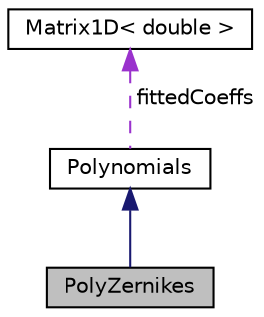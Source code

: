digraph "PolyZernikes"
{
  edge [fontname="Helvetica",fontsize="10",labelfontname="Helvetica",labelfontsize="10"];
  node [fontname="Helvetica",fontsize="10",shape=record];
  Node2 [label="PolyZernikes",height=0.2,width=0.4,color="black", fillcolor="grey75", style="filled", fontcolor="black"];
  Node3 -> Node2 [dir="back",color="midnightblue",fontsize="10",style="solid",fontname="Helvetica"];
  Node3 [label="Polynomials",height=0.2,width=0.4,color="black", fillcolor="white", style="filled",URL="$classPolynomials.html"];
  Node4 -> Node3 [dir="back",color="darkorchid3",fontsize="10",style="dashed",label=" fittedCoeffs" ,fontname="Helvetica"];
  Node4 [label="Matrix1D\< double \>",height=0.2,width=0.4,color="black", fillcolor="white", style="filled",URL="$classMatrix1D.html"];
}
